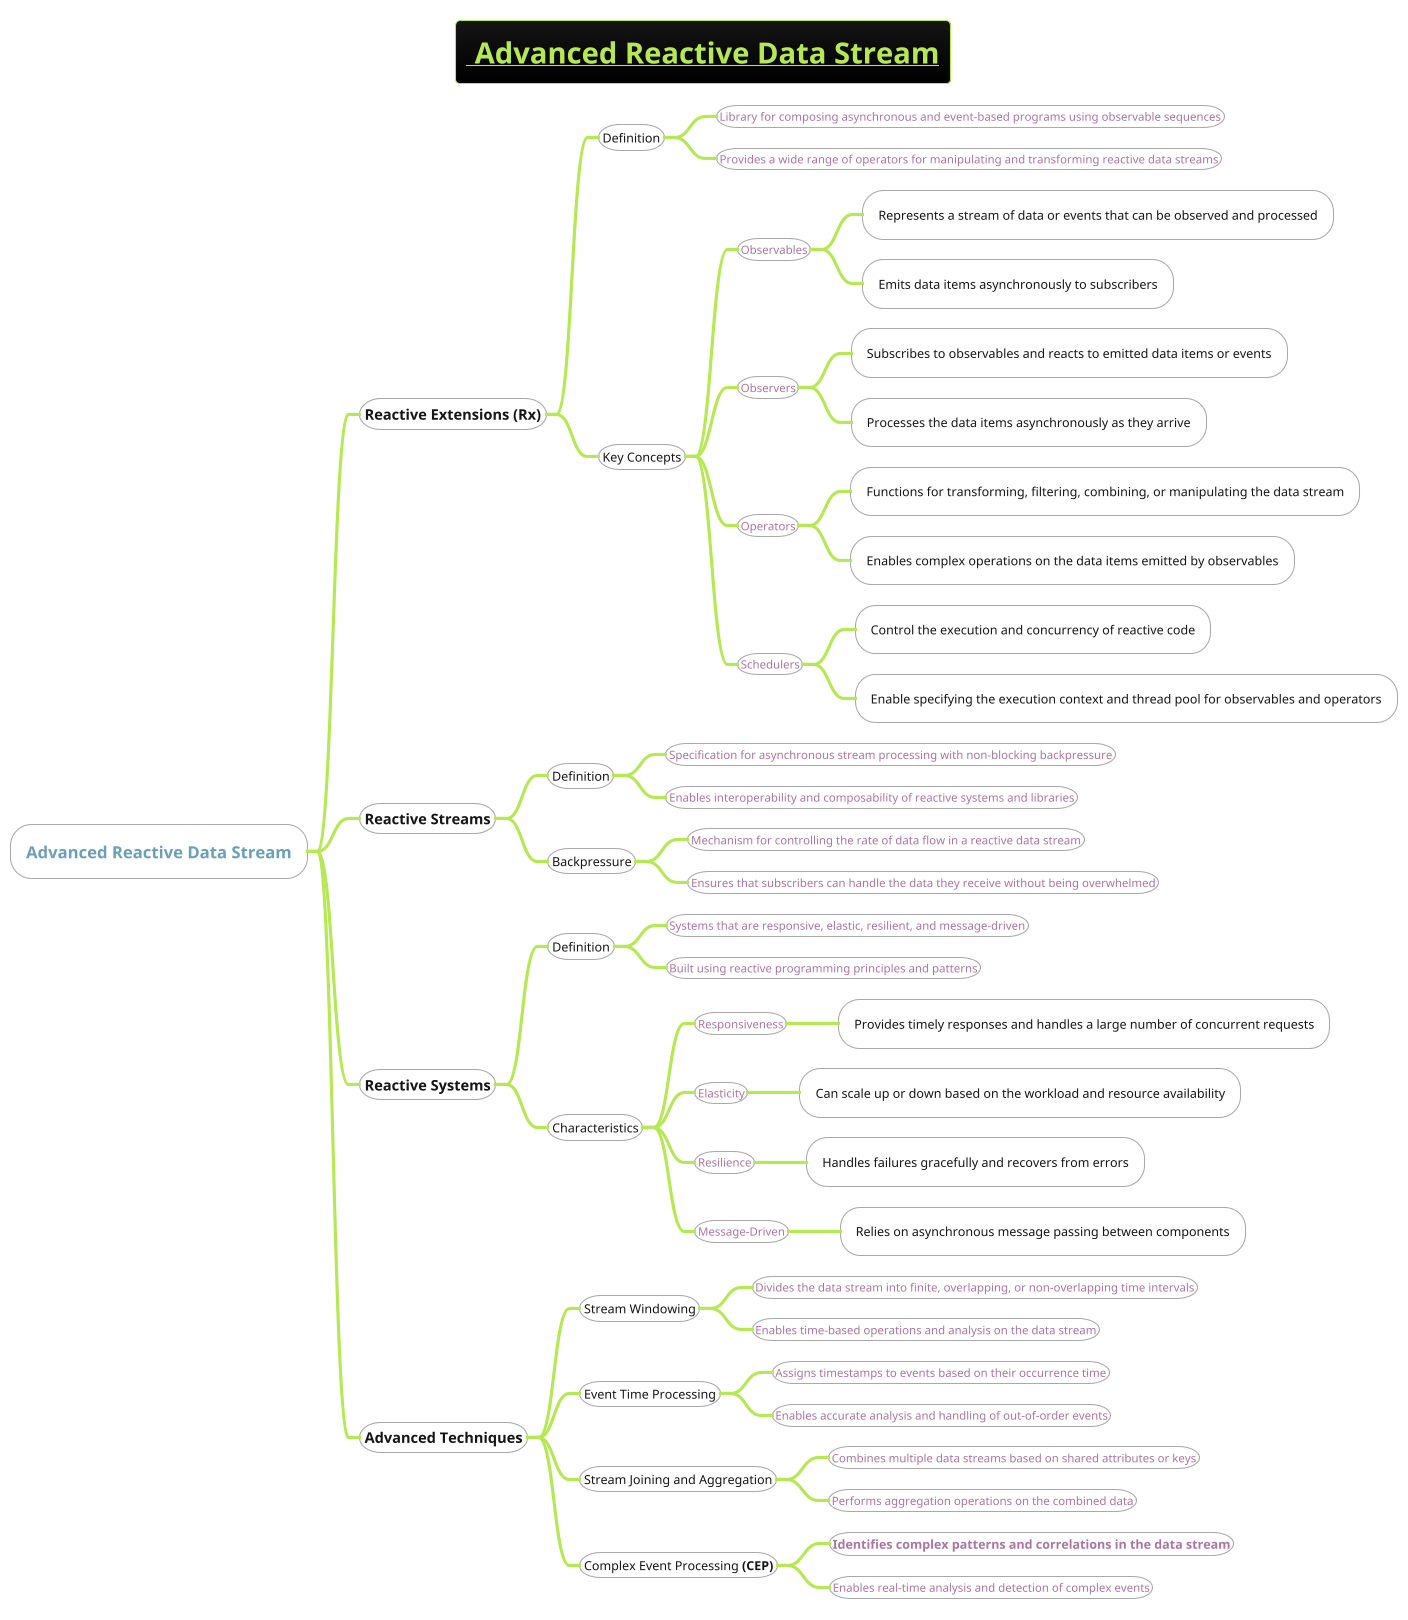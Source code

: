 @startmindmap
!theme hacker

skinparam node {
    BorderColor DarkGray
    BackgroundColor White
}

skinparam connector {
    LineColor DarkGray
}

title =__ Advanced Reactive Data Stream__
* Advanced Reactive Data Stream

** Reactive Extensions **(Rx)**

*** Definition
**** Library for composing asynchronous and event-based programs using observable sequences
**** Provides a wide range of operators for manipulating and transforming reactive data streams

*** Key Concepts
**** Observables
***** Represents a stream of data or events that can be observed and processed
***** Emits data items asynchronously to subscribers

**** Observers
***** Subscribes to observables and reacts to emitted data items or events
***** Processes the data items asynchronously as they arrive

**** Operators
***** Functions for transforming, filtering, combining, or manipulating the data stream
***** Enables complex operations on the data items emitted by observables

**** Schedulers
***** Control the execution and concurrency of reactive code
***** Enable specifying the execution context and thread pool for observables and operators

** Reactive Streams

*** Definition
**** Specification for asynchronous stream processing with non-blocking backpressure
**** Enables interoperability and composability of reactive systems and libraries

*** Backpressure
**** Mechanism for controlling the rate of data flow in a reactive data stream
**** Ensures that subscribers can handle the data they receive without being overwhelmed

** Reactive Systems

*** Definition
**** Systems that are responsive, elastic, resilient, and message-driven
**** Built using reactive programming principles and patterns

*** Characteristics
**** Responsiveness
***** Provides timely responses and handles a large number of concurrent requests

**** Elasticity
***** Can scale up or down based on the workload and resource availability

**** Resilience
***** Handles failures gracefully and recovers from errors

**** Message-Driven
***** Relies on asynchronous message passing between components

** Advanced Techniques

*** Stream Windowing
**** Divides the data stream into finite, overlapping, or non-overlapping time intervals
**** Enables time-based operations and analysis on the data stream

*** Event Time Processing
**** Assigns timestamps to events based on their occurrence time
**** Enables accurate analysis and handling of out-of-order events

*** Stream Joining and Aggregation
**** Combines multiple data streams based on shared attributes or keys
**** Performs aggregation operations on the combined data

*** Complex Event Processing **(CEP)**
**** ===Identifies complex patterns and correlations in the data stream
**** Enables real-time analysis and detection of complex events

@endmindmap
